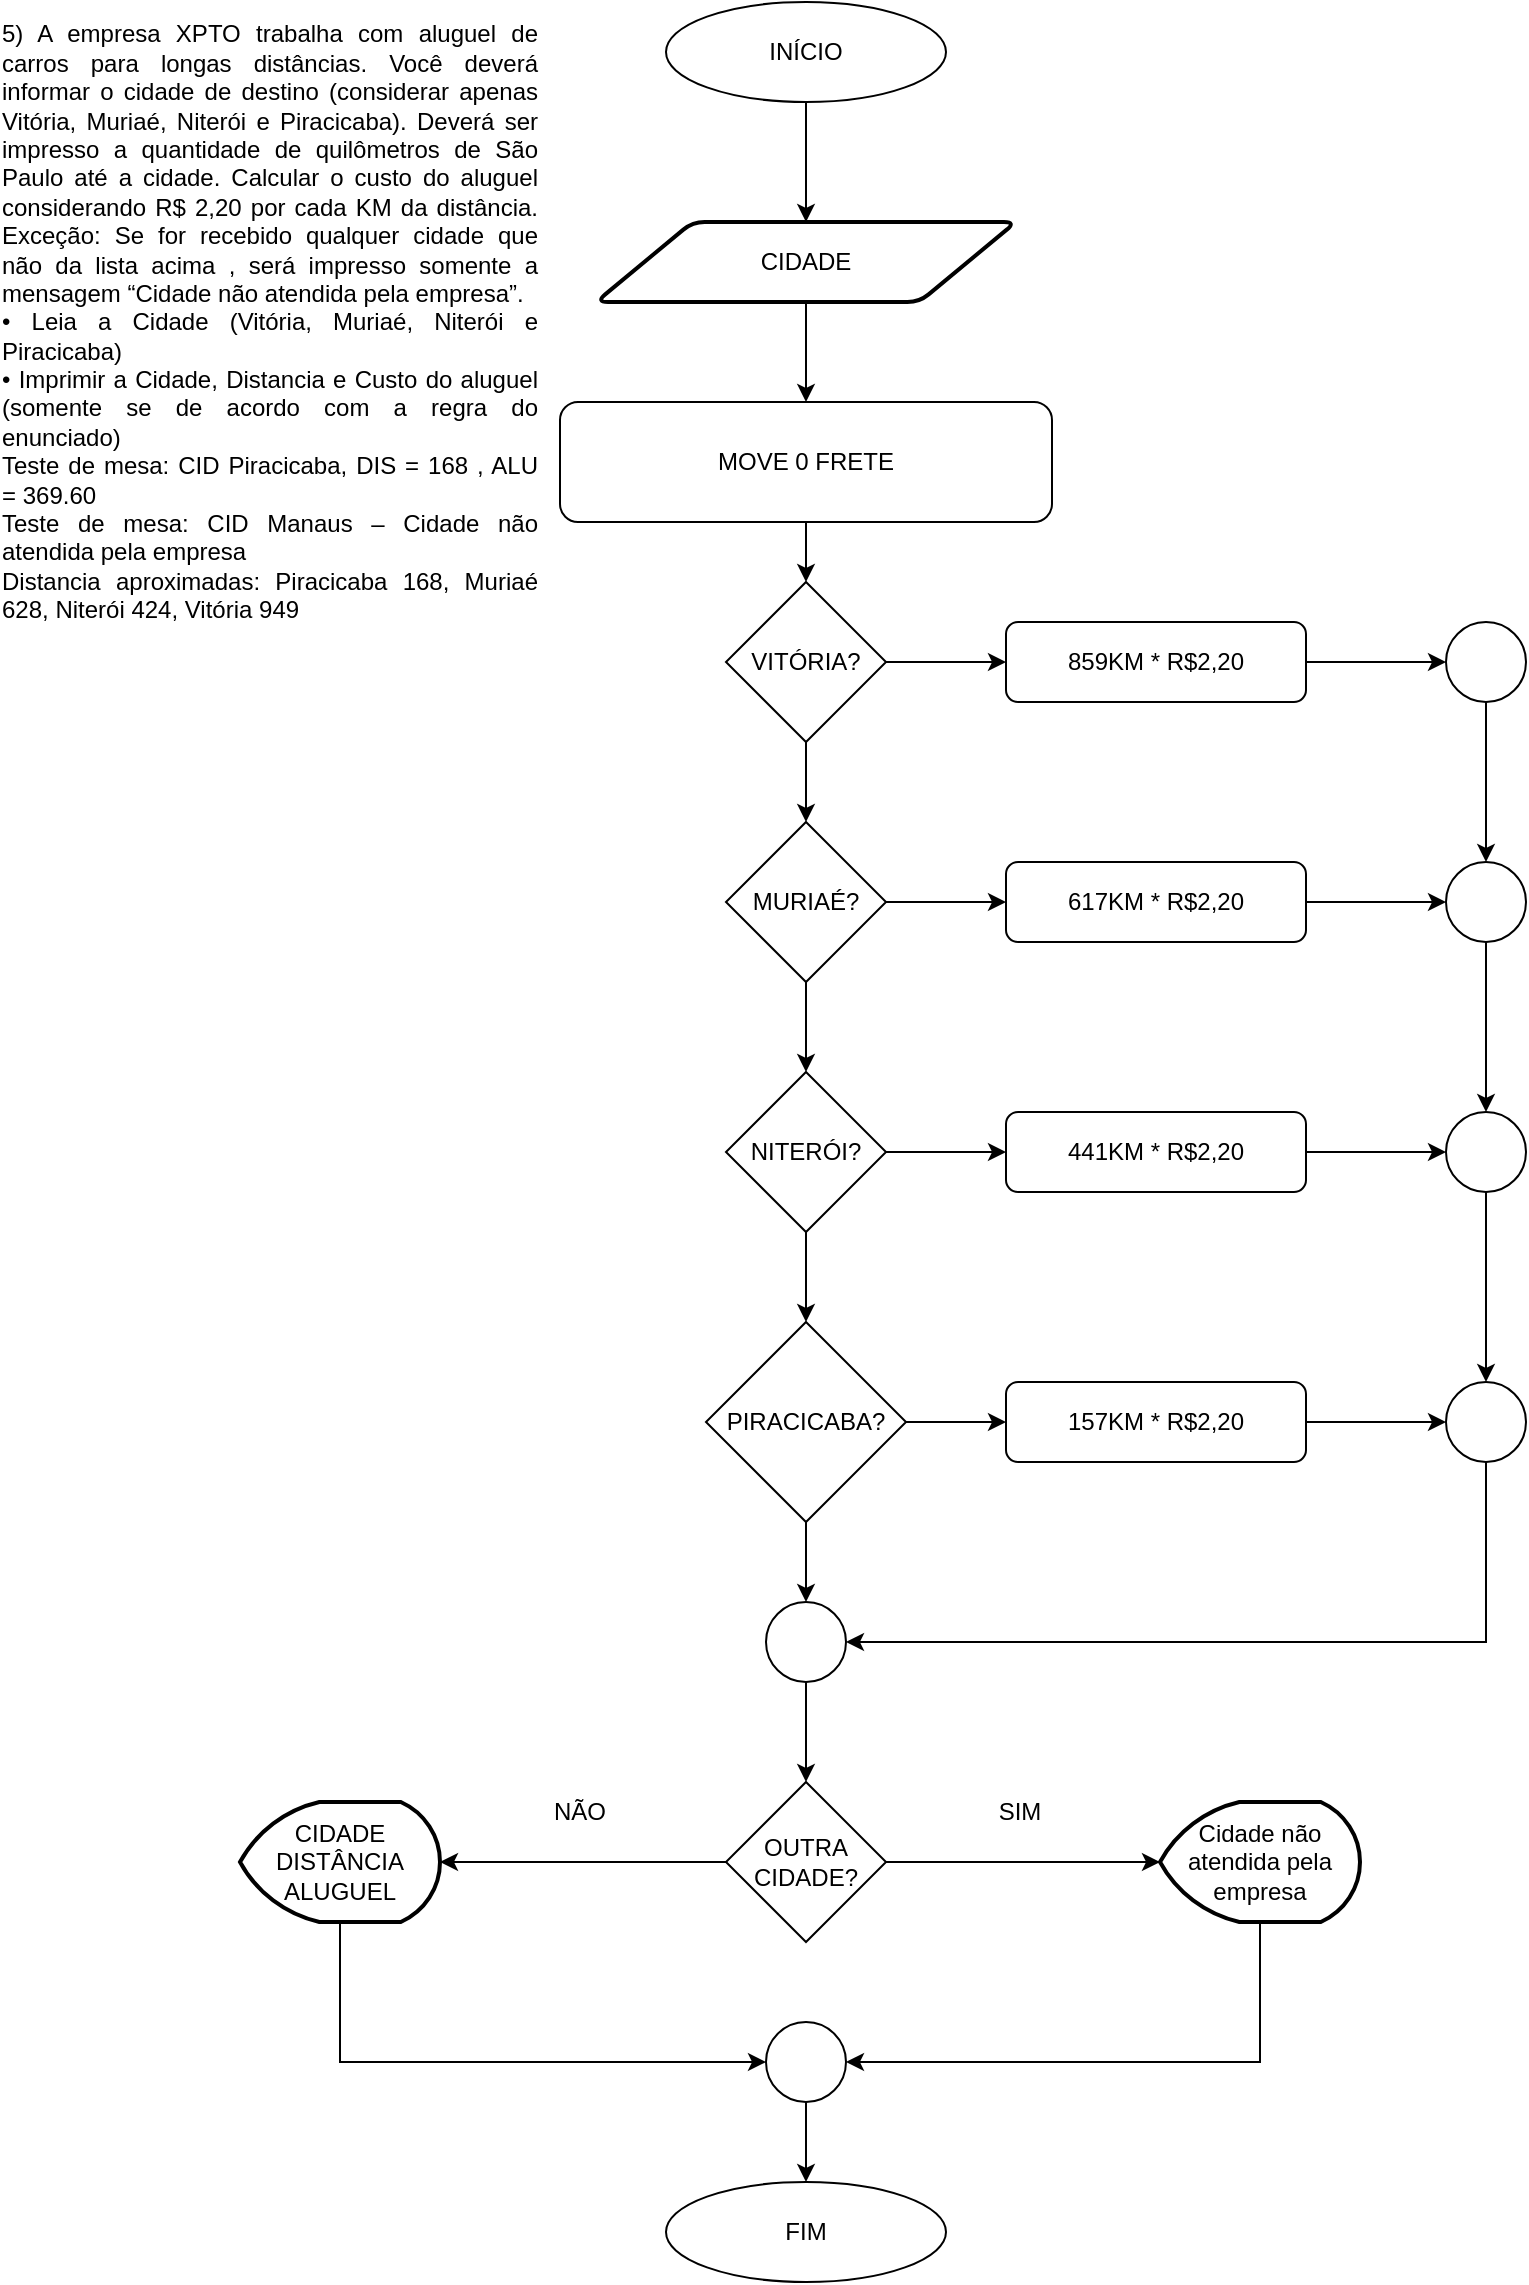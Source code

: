 <mxfile version="25.0.2">
  <diagram name="Página-1" id="pqL4-AuVHrQu9oVg2e75">
    <mxGraphModel dx="1434" dy="836" grid="1" gridSize="10" guides="1" tooltips="1" connect="1" arrows="1" fold="1" page="1" pageScale="1" pageWidth="827" pageHeight="1169" math="0" shadow="0">
      <root>
        <mxCell id="0" />
        <mxCell id="1" parent="0" />
        <mxCell id="m0-qpgt40E5mJ6row4ji-1" value="&lt;div style=&quot;text-align: justify;&quot;&gt;5) A empresa XPTO trabalha com aluguel de carros para longas distâncias. Você deverá informar o cidade de destino (considerar apenas Vitória, Muriaé, Niterói e Piracicaba). Deverá ser impresso a quantidade de quilômetros de São Paulo até a cidade. Calcular o custo do aluguel considerando R$ 2,20 por cada KM da distância. Exceção: Se for recebido qualquer cidade que não da lista acima , será impresso somente a mensagem “Cidade não atendida pela empresa”.&lt;/div&gt;&lt;div style=&quot;text-align: justify;&quot;&gt;•&amp;nbsp;&lt;span style=&quot;background-color: initial;&quot;&gt;Leia a Cidade (Vitória, Muriaé, Niterói e Piracicaba)&lt;/span&gt;&lt;/div&gt;&lt;div style=&quot;text-align: justify;&quot;&gt;•&amp;nbsp;&lt;span style=&quot;background-color: initial;&quot;&gt;Imprimir a Cidade, Distancia e Custo do aluguel (somente se de acordo com a regra do enunciado)&lt;/span&gt;&lt;/div&gt;&lt;div style=&quot;text-align: justify;&quot;&gt;Teste de mesa: CID Piracicaba, DIS = 168 , ALU = 369.60&lt;/div&gt;&lt;div style=&quot;text-align: justify;&quot;&gt;Teste de mesa: CID Manaus – Cidade não atendida pela empresa&lt;/div&gt;&lt;div style=&quot;text-align: justify;&quot;&gt;Distancia aproximadas: Piracicaba 168, Muriaé 628, Niterói 424, Vitória 949&lt;/div&gt;" style="text;html=1;align=center;verticalAlign=middle;whiteSpace=wrap;rounded=0;" vertex="1" parent="1">
          <mxGeometry x="10" y="10" width="270" height="320" as="geometry" />
        </mxCell>
        <mxCell id="m0-qpgt40E5mJ6row4ji-26" value="" style="edgeStyle=orthogonalEdgeStyle;rounded=0;orthogonalLoop=1;jettySize=auto;html=1;" edge="1" parent="1" source="m0-qpgt40E5mJ6row4ji-2" target="m0-qpgt40E5mJ6row4ji-3">
          <mxGeometry relative="1" as="geometry" />
        </mxCell>
        <mxCell id="m0-qpgt40E5mJ6row4ji-2" value="INÍCIO" style="ellipse;whiteSpace=wrap;html=1;" vertex="1" parent="1">
          <mxGeometry x="343" y="10" width="140" height="50" as="geometry" />
        </mxCell>
        <mxCell id="m0-qpgt40E5mJ6row4ji-27" value="" style="edgeStyle=orthogonalEdgeStyle;rounded=0;orthogonalLoop=1;jettySize=auto;html=1;" edge="1" parent="1" source="m0-qpgt40E5mJ6row4ji-3" target="m0-qpgt40E5mJ6row4ji-7">
          <mxGeometry relative="1" as="geometry" />
        </mxCell>
        <mxCell id="m0-qpgt40E5mJ6row4ji-3" value="CIDADE" style="shape=parallelogram;html=1;strokeWidth=2;perimeter=parallelogramPerimeter;whiteSpace=wrap;rounded=1;arcSize=12;size=0.23;" vertex="1" parent="1">
          <mxGeometry x="308" y="120" width="210" height="40" as="geometry" />
        </mxCell>
        <mxCell id="m0-qpgt40E5mJ6row4ji-28" value="" style="edgeStyle=orthogonalEdgeStyle;rounded=0;orthogonalLoop=1;jettySize=auto;html=1;" edge="1" parent="1" source="m0-qpgt40E5mJ6row4ji-7" target="m0-qpgt40E5mJ6row4ji-8">
          <mxGeometry relative="1" as="geometry" />
        </mxCell>
        <mxCell id="m0-qpgt40E5mJ6row4ji-7" value="MOVE 0 FRETE" style="rounded=1;whiteSpace=wrap;html=1;" vertex="1" parent="1">
          <mxGeometry x="290" y="210" width="246" height="60" as="geometry" />
        </mxCell>
        <mxCell id="m0-qpgt40E5mJ6row4ji-29" value="" style="edgeStyle=orthogonalEdgeStyle;rounded=0;orthogonalLoop=1;jettySize=auto;html=1;" edge="1" parent="1" source="m0-qpgt40E5mJ6row4ji-8" target="m0-qpgt40E5mJ6row4ji-9">
          <mxGeometry relative="1" as="geometry" />
        </mxCell>
        <mxCell id="m0-qpgt40E5mJ6row4ji-31" value="" style="edgeStyle=orthogonalEdgeStyle;rounded=0;orthogonalLoop=1;jettySize=auto;html=1;" edge="1" parent="1" source="m0-qpgt40E5mJ6row4ji-8" target="m0-qpgt40E5mJ6row4ji-11">
          <mxGeometry relative="1" as="geometry" />
        </mxCell>
        <mxCell id="m0-qpgt40E5mJ6row4ji-8" value="VITÓRIA?" style="rhombus;whiteSpace=wrap;html=1;" vertex="1" parent="1">
          <mxGeometry x="373" y="300" width="80" height="80" as="geometry" />
        </mxCell>
        <mxCell id="m0-qpgt40E5mJ6row4ji-30" value="" style="edgeStyle=orthogonalEdgeStyle;rounded=0;orthogonalLoop=1;jettySize=auto;html=1;" edge="1" parent="1" source="m0-qpgt40E5mJ6row4ji-9" target="m0-qpgt40E5mJ6row4ji-10">
          <mxGeometry relative="1" as="geometry" />
        </mxCell>
        <mxCell id="m0-qpgt40E5mJ6row4ji-9" value="859KM * R$2,20" style="rounded=1;whiteSpace=wrap;html=1;" vertex="1" parent="1">
          <mxGeometry x="513" y="320" width="150" height="40" as="geometry" />
        </mxCell>
        <mxCell id="m0-qpgt40E5mJ6row4ji-59" value="" style="edgeStyle=orthogonalEdgeStyle;rounded=0;orthogonalLoop=1;jettySize=auto;html=1;" edge="1" parent="1" source="m0-qpgt40E5mJ6row4ji-10" target="m0-qpgt40E5mJ6row4ji-13">
          <mxGeometry relative="1" as="geometry" />
        </mxCell>
        <mxCell id="m0-qpgt40E5mJ6row4ji-10" value="" style="ellipse;whiteSpace=wrap;html=1;aspect=fixed;" vertex="1" parent="1">
          <mxGeometry x="733" y="320" width="40" height="40" as="geometry" />
        </mxCell>
        <mxCell id="m0-qpgt40E5mJ6row4ji-32" value="" style="edgeStyle=orthogonalEdgeStyle;rounded=0;orthogonalLoop=1;jettySize=auto;html=1;" edge="1" parent="1" source="m0-qpgt40E5mJ6row4ji-11" target="m0-qpgt40E5mJ6row4ji-12">
          <mxGeometry relative="1" as="geometry" />
        </mxCell>
        <mxCell id="m0-qpgt40E5mJ6row4ji-34" value="" style="edgeStyle=orthogonalEdgeStyle;rounded=0;orthogonalLoop=1;jettySize=auto;html=1;" edge="1" parent="1" source="m0-qpgt40E5mJ6row4ji-11" target="m0-qpgt40E5mJ6row4ji-14">
          <mxGeometry relative="1" as="geometry" />
        </mxCell>
        <mxCell id="m0-qpgt40E5mJ6row4ji-11" value="MURIAÉ?" style="rhombus;whiteSpace=wrap;html=1;" vertex="1" parent="1">
          <mxGeometry x="373" y="420" width="80" height="80" as="geometry" />
        </mxCell>
        <mxCell id="m0-qpgt40E5mJ6row4ji-33" value="" style="edgeStyle=orthogonalEdgeStyle;rounded=0;orthogonalLoop=1;jettySize=auto;html=1;" edge="1" parent="1" source="m0-qpgt40E5mJ6row4ji-12" target="m0-qpgt40E5mJ6row4ji-13">
          <mxGeometry relative="1" as="geometry" />
        </mxCell>
        <mxCell id="m0-qpgt40E5mJ6row4ji-12" value="617KM * R$2,20" style="rounded=1;whiteSpace=wrap;html=1;" vertex="1" parent="1">
          <mxGeometry x="513" y="440" width="150" height="40" as="geometry" />
        </mxCell>
        <mxCell id="m0-qpgt40E5mJ6row4ji-60" value="" style="edgeStyle=orthogonalEdgeStyle;rounded=0;orthogonalLoop=1;jettySize=auto;html=1;" edge="1" parent="1" source="m0-qpgt40E5mJ6row4ji-13" target="m0-qpgt40E5mJ6row4ji-16">
          <mxGeometry relative="1" as="geometry" />
        </mxCell>
        <mxCell id="m0-qpgt40E5mJ6row4ji-13" value="" style="ellipse;whiteSpace=wrap;html=1;aspect=fixed;" vertex="1" parent="1">
          <mxGeometry x="733" y="440" width="40" height="40" as="geometry" />
        </mxCell>
        <mxCell id="m0-qpgt40E5mJ6row4ji-35" value="" style="edgeStyle=orthogonalEdgeStyle;rounded=0;orthogonalLoop=1;jettySize=auto;html=1;" edge="1" parent="1" source="m0-qpgt40E5mJ6row4ji-14" target="m0-qpgt40E5mJ6row4ji-15">
          <mxGeometry relative="1" as="geometry" />
        </mxCell>
        <mxCell id="m0-qpgt40E5mJ6row4ji-37" value="" style="edgeStyle=orthogonalEdgeStyle;rounded=0;orthogonalLoop=1;jettySize=auto;html=1;" edge="1" parent="1" source="m0-qpgt40E5mJ6row4ji-14" target="m0-qpgt40E5mJ6row4ji-17">
          <mxGeometry relative="1" as="geometry" />
        </mxCell>
        <mxCell id="m0-qpgt40E5mJ6row4ji-14" value="NITERÓI?" style="rhombus;whiteSpace=wrap;html=1;" vertex="1" parent="1">
          <mxGeometry x="373" y="545" width="80" height="80" as="geometry" />
        </mxCell>
        <mxCell id="m0-qpgt40E5mJ6row4ji-36" value="" style="edgeStyle=orthogonalEdgeStyle;rounded=0;orthogonalLoop=1;jettySize=auto;html=1;" edge="1" parent="1" source="m0-qpgt40E5mJ6row4ji-15" target="m0-qpgt40E5mJ6row4ji-16">
          <mxGeometry relative="1" as="geometry" />
        </mxCell>
        <mxCell id="m0-qpgt40E5mJ6row4ji-15" value="441KM * R$2,20" style="rounded=1;whiteSpace=wrap;html=1;" vertex="1" parent="1">
          <mxGeometry x="513" y="565" width="150" height="40" as="geometry" />
        </mxCell>
        <mxCell id="m0-qpgt40E5mJ6row4ji-61" value="" style="edgeStyle=orthogonalEdgeStyle;rounded=0;orthogonalLoop=1;jettySize=auto;html=1;" edge="1" parent="1" source="m0-qpgt40E5mJ6row4ji-16" target="m0-qpgt40E5mJ6row4ji-19">
          <mxGeometry relative="1" as="geometry" />
        </mxCell>
        <mxCell id="m0-qpgt40E5mJ6row4ji-16" value="" style="ellipse;whiteSpace=wrap;html=1;aspect=fixed;" vertex="1" parent="1">
          <mxGeometry x="733" y="565" width="40" height="40" as="geometry" />
        </mxCell>
        <mxCell id="m0-qpgt40E5mJ6row4ji-38" value="" style="edgeStyle=orthogonalEdgeStyle;rounded=0;orthogonalLoop=1;jettySize=auto;html=1;" edge="1" parent="1" source="m0-qpgt40E5mJ6row4ji-17" target="m0-qpgt40E5mJ6row4ji-18">
          <mxGeometry relative="1" as="geometry" />
        </mxCell>
        <mxCell id="m0-qpgt40E5mJ6row4ji-40" value="" style="edgeStyle=orthogonalEdgeStyle;rounded=0;orthogonalLoop=1;jettySize=auto;html=1;" edge="1" parent="1" source="m0-qpgt40E5mJ6row4ji-17" target="m0-qpgt40E5mJ6row4ji-21">
          <mxGeometry relative="1" as="geometry" />
        </mxCell>
        <mxCell id="m0-qpgt40E5mJ6row4ji-17" value="PIRACICABA?" style="rhombus;whiteSpace=wrap;html=1;" vertex="1" parent="1">
          <mxGeometry x="363" y="670" width="100" height="100" as="geometry" />
        </mxCell>
        <mxCell id="m0-qpgt40E5mJ6row4ji-39" value="" style="edgeStyle=orthogonalEdgeStyle;rounded=0;orthogonalLoop=1;jettySize=auto;html=1;" edge="1" parent="1" source="m0-qpgt40E5mJ6row4ji-18" target="m0-qpgt40E5mJ6row4ji-19">
          <mxGeometry relative="1" as="geometry" />
        </mxCell>
        <mxCell id="m0-qpgt40E5mJ6row4ji-18" value="157KM * R$2,20" style="rounded=1;whiteSpace=wrap;html=1;" vertex="1" parent="1">
          <mxGeometry x="513" y="700" width="150" height="40" as="geometry" />
        </mxCell>
        <mxCell id="m0-qpgt40E5mJ6row4ji-63" value="" style="edgeStyle=orthogonalEdgeStyle;rounded=0;orthogonalLoop=1;jettySize=auto;html=1;entryX=1;entryY=0.5;entryDx=0;entryDy=0;" edge="1" parent="1" source="m0-qpgt40E5mJ6row4ji-19" target="m0-qpgt40E5mJ6row4ji-21">
          <mxGeometry relative="1" as="geometry">
            <mxPoint x="753" y="850" as="targetPoint" />
            <Array as="points">
              <mxPoint x="753" y="830" />
            </Array>
          </mxGeometry>
        </mxCell>
        <mxCell id="m0-qpgt40E5mJ6row4ji-19" value="" style="ellipse;whiteSpace=wrap;html=1;aspect=fixed;" vertex="1" parent="1">
          <mxGeometry x="733" y="700" width="40" height="40" as="geometry" />
        </mxCell>
        <mxCell id="m0-qpgt40E5mJ6row4ji-47" value="" style="edgeStyle=orthogonalEdgeStyle;rounded=0;orthogonalLoop=1;jettySize=auto;html=1;entryX=0;entryY=0.5;entryDx=0;entryDy=0;entryPerimeter=0;" edge="1" parent="1" source="m0-qpgt40E5mJ6row4ji-20" target="m0-qpgt40E5mJ6row4ji-22">
          <mxGeometry relative="1" as="geometry">
            <mxPoint x="533" y="940" as="targetPoint" />
          </mxGeometry>
        </mxCell>
        <mxCell id="m0-qpgt40E5mJ6row4ji-49" value="" style="edgeStyle=orthogonalEdgeStyle;rounded=0;orthogonalLoop=1;jettySize=auto;html=1;" edge="1" parent="1" source="m0-qpgt40E5mJ6row4ji-20" target="m0-qpgt40E5mJ6row4ji-23">
          <mxGeometry relative="1" as="geometry">
            <mxPoint x="293" y="940" as="targetPoint" />
          </mxGeometry>
        </mxCell>
        <mxCell id="m0-qpgt40E5mJ6row4ji-20" value="OUTRA CIDADE?" style="rhombus;whiteSpace=wrap;html=1;" vertex="1" parent="1">
          <mxGeometry x="373" y="900" width="80" height="80" as="geometry" />
        </mxCell>
        <mxCell id="m0-qpgt40E5mJ6row4ji-43" value="" style="edgeStyle=orthogonalEdgeStyle;rounded=0;orthogonalLoop=1;jettySize=auto;html=1;" edge="1" parent="1" source="m0-qpgt40E5mJ6row4ji-21" target="m0-qpgt40E5mJ6row4ji-20">
          <mxGeometry relative="1" as="geometry" />
        </mxCell>
        <mxCell id="m0-qpgt40E5mJ6row4ji-21" value="" style="ellipse;whiteSpace=wrap;html=1;aspect=fixed;" vertex="1" parent="1">
          <mxGeometry x="393" y="810" width="40" height="40" as="geometry" />
        </mxCell>
        <mxCell id="m0-qpgt40E5mJ6row4ji-51" value="" style="edgeStyle=orthogonalEdgeStyle;rounded=0;orthogonalLoop=1;jettySize=auto;html=1;entryX=1;entryY=0.5;entryDx=0;entryDy=0;" edge="1" parent="1" source="m0-qpgt40E5mJ6row4ji-22" target="m0-qpgt40E5mJ6row4ji-24">
          <mxGeometry relative="1" as="geometry">
            <mxPoint x="640" y="1030" as="targetPoint" />
            <Array as="points">
              <mxPoint x="640" y="1040" />
            </Array>
          </mxGeometry>
        </mxCell>
        <mxCell id="m0-qpgt40E5mJ6row4ji-22" value="&lt;span style=&quot;text-align: justify;&quot;&gt;Cidade não atendida pela empresa&lt;/span&gt;" style="strokeWidth=2;html=1;shape=mxgraph.flowchart.display;whiteSpace=wrap;" vertex="1" parent="1">
          <mxGeometry x="590" y="910" width="100" height="60" as="geometry" />
        </mxCell>
        <mxCell id="m0-qpgt40E5mJ6row4ji-55" value="" style="edgeStyle=orthogonalEdgeStyle;rounded=0;orthogonalLoop=1;jettySize=auto;html=1;entryX=0;entryY=0.5;entryDx=0;entryDy=0;" edge="1" parent="1" source="m0-qpgt40E5mJ6row4ji-23" target="m0-qpgt40E5mJ6row4ji-24">
          <mxGeometry relative="1" as="geometry">
            <mxPoint x="170" y="1085" as="targetPoint" />
            <Array as="points">
              <mxPoint x="180" y="1040" />
            </Array>
          </mxGeometry>
        </mxCell>
        <mxCell id="m0-qpgt40E5mJ6row4ji-23" value="&lt;span style=&quot;text-align: justify;&quot;&gt;CIDADE&lt;br&gt;DISTÂNCIA&lt;br&gt;ALUGUEL&lt;/span&gt;" style="strokeWidth=2;html=1;shape=mxgraph.flowchart.display;whiteSpace=wrap;" vertex="1" parent="1">
          <mxGeometry x="130" y="910" width="100" height="60" as="geometry" />
        </mxCell>
        <mxCell id="m0-qpgt40E5mJ6row4ji-56" value="" style="edgeStyle=orthogonalEdgeStyle;rounded=0;orthogonalLoop=1;jettySize=auto;html=1;" edge="1" parent="1" source="m0-qpgt40E5mJ6row4ji-24" target="m0-qpgt40E5mJ6row4ji-25">
          <mxGeometry relative="1" as="geometry" />
        </mxCell>
        <mxCell id="m0-qpgt40E5mJ6row4ji-24" value="" style="ellipse;whiteSpace=wrap;html=1;aspect=fixed;" vertex="1" parent="1">
          <mxGeometry x="393" y="1020" width="40" height="40" as="geometry" />
        </mxCell>
        <mxCell id="m0-qpgt40E5mJ6row4ji-25" value="FIM" style="ellipse;whiteSpace=wrap;html=1;" vertex="1" parent="1">
          <mxGeometry x="343" y="1100" width="140" height="50" as="geometry" />
        </mxCell>
        <mxCell id="m0-qpgt40E5mJ6row4ji-57" value="SIM" style="text;html=1;align=center;verticalAlign=middle;whiteSpace=wrap;rounded=0;" vertex="1" parent="1">
          <mxGeometry x="490" y="900" width="60" height="30" as="geometry" />
        </mxCell>
        <mxCell id="m0-qpgt40E5mJ6row4ji-58" value="NÃO" style="text;html=1;align=center;verticalAlign=middle;whiteSpace=wrap;rounded=0;" vertex="1" parent="1">
          <mxGeometry x="270" y="900" width="60" height="30" as="geometry" />
        </mxCell>
      </root>
    </mxGraphModel>
  </diagram>
</mxfile>
